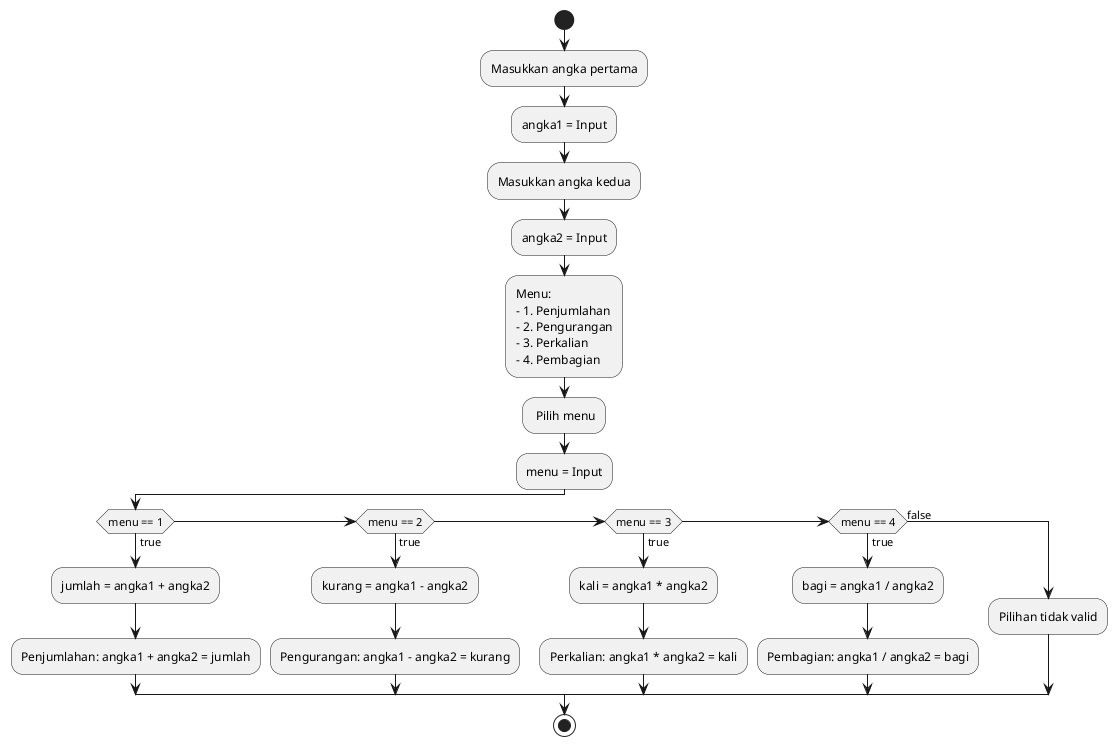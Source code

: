 @startuml kalkulator

start

:Masukkan angka pertama;
:angka1 = Input;

:Masukkan angka kedua;
:angka2 = Input;

:Menu:
- 1. Penjumlahan
- 2. Pengurangan
- 3. Perkalian
- 4. Pembagian;
: Pilih menu;
:menu = Input;

if (menu == 1) then (true)
    :jumlah = angka1 + angka2;
    :Penjumlahan: angka1 + angka2 = jumlah;
elseif (menu == 2) then (true)
    :kurang = angka1 - angka2;
    :Pengurangan: angka1 - angka2 = kurang;
elseif (menu == 3) then (true)
    :kali = angka1 * angka2;
    :Perkalian: angka1 * angka2 = kali;
elseif (menu == 4) then (true)
    :bagi = angka1 / angka2;
    :Pembagian: angka1 / angka2 = bagi;
else (false)
    :Pilihan tidak valid;
endif

stop

@enduml
